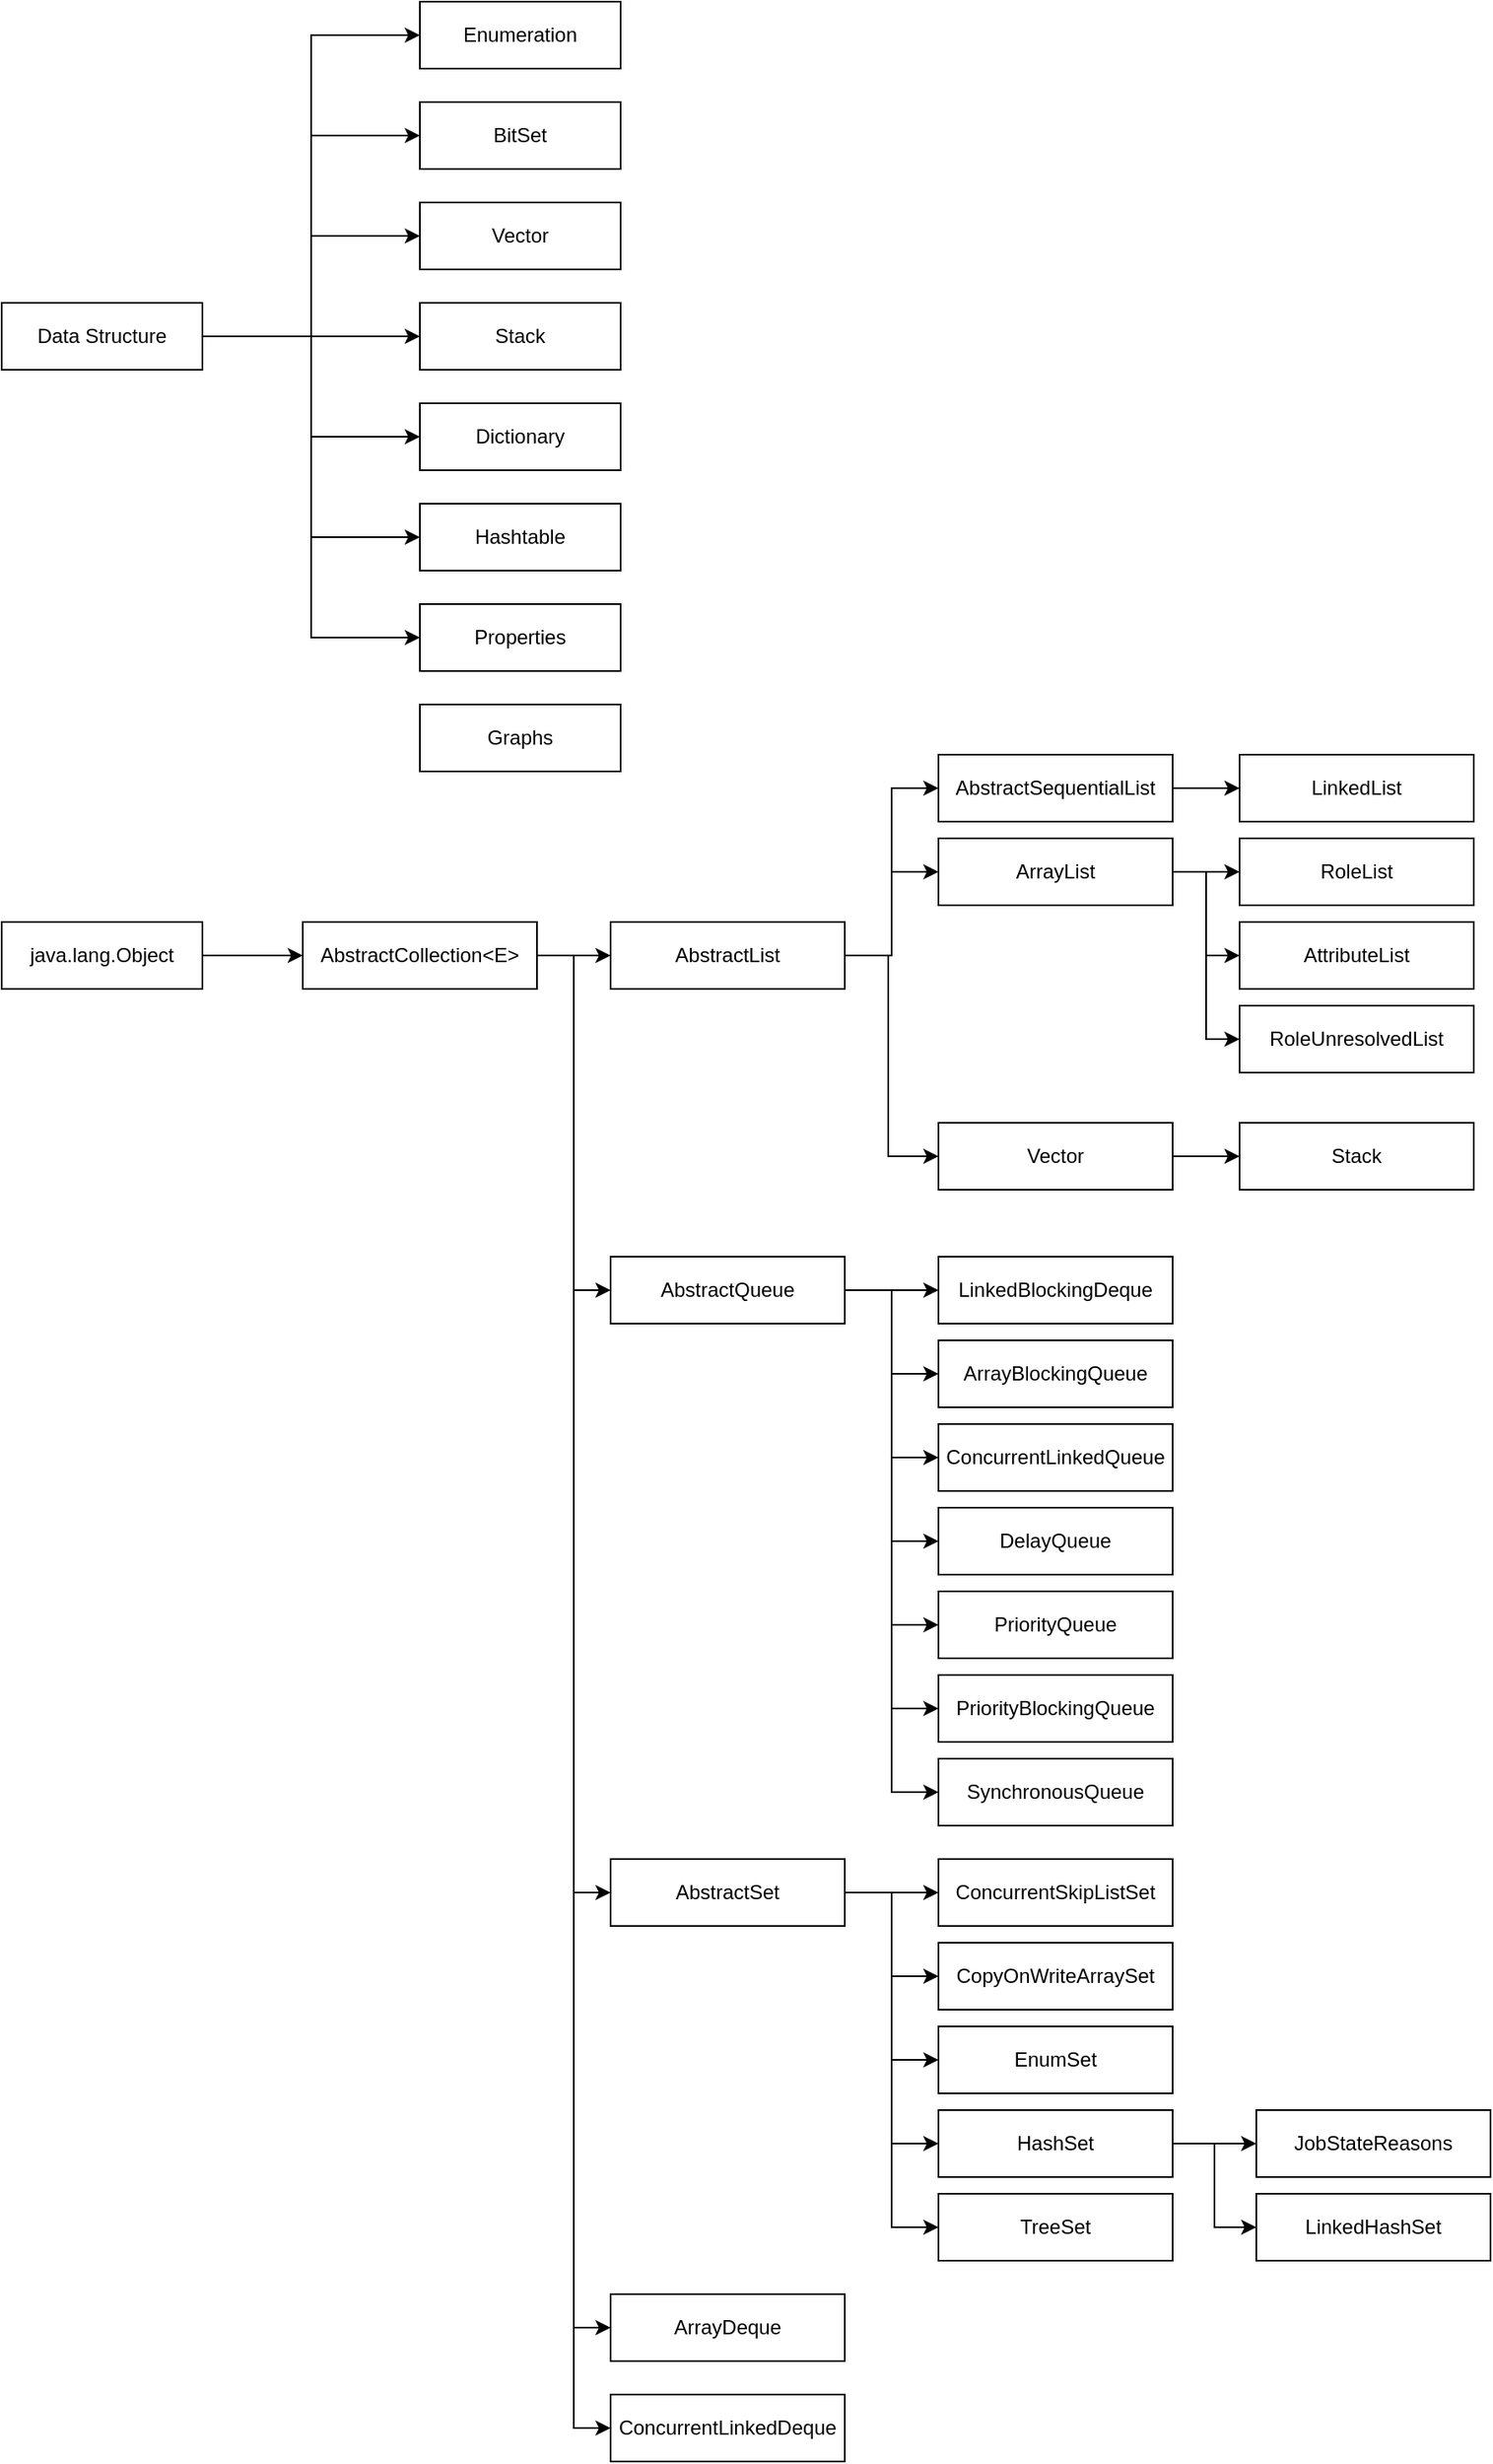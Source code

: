 <mxfile version="11.0.0" type="device"><diagram id="OM3V4lqB_aMLCxfVo0jB" name="Page-1"><mxGraphModel dx="1650" dy="1005" grid="1" gridSize="10" guides="1" tooltips="1" connect="1" arrows="1" fold="1" page="1" pageScale="1" pageWidth="1169" pageHeight="827" math="0" shadow="0"><root><mxCell id="0"/><mxCell id="1" parent="0"/><mxCell id="aLhRH5z5d5Gh8Z1M_EgW-9" style="edgeStyle=orthogonalEdgeStyle;rounded=0;orthogonalLoop=1;jettySize=auto;html=1;exitX=1;exitY=0.5;exitDx=0;exitDy=0;entryX=0;entryY=0.5;entryDx=0;entryDy=0;" edge="1" parent="1" source="aLhRH5z5d5Gh8Z1M_EgW-1" target="aLhRH5z5d5Gh8Z1M_EgW-2"><mxGeometry relative="1" as="geometry"/></mxCell><mxCell id="aLhRH5z5d5Gh8Z1M_EgW-10" style="edgeStyle=orthogonalEdgeStyle;rounded=0;orthogonalLoop=1;jettySize=auto;html=1;exitX=1;exitY=0.5;exitDx=0;exitDy=0;entryX=0;entryY=0.5;entryDx=0;entryDy=0;" edge="1" parent="1" source="aLhRH5z5d5Gh8Z1M_EgW-1" target="aLhRH5z5d5Gh8Z1M_EgW-3"><mxGeometry relative="1" as="geometry"/></mxCell><mxCell id="aLhRH5z5d5Gh8Z1M_EgW-11" style="edgeStyle=orthogonalEdgeStyle;rounded=0;orthogonalLoop=1;jettySize=auto;html=1;exitX=1;exitY=0.5;exitDx=0;exitDy=0;entryX=0;entryY=0.5;entryDx=0;entryDy=0;" edge="1" parent="1" source="aLhRH5z5d5Gh8Z1M_EgW-1" target="aLhRH5z5d5Gh8Z1M_EgW-4"><mxGeometry relative="1" as="geometry"/></mxCell><mxCell id="aLhRH5z5d5Gh8Z1M_EgW-12" style="edgeStyle=orthogonalEdgeStyle;rounded=0;orthogonalLoop=1;jettySize=auto;html=1;exitX=1;exitY=0.5;exitDx=0;exitDy=0;entryX=0;entryY=0.5;entryDx=0;entryDy=0;" edge="1" parent="1" source="aLhRH5z5d5Gh8Z1M_EgW-1" target="aLhRH5z5d5Gh8Z1M_EgW-5"><mxGeometry relative="1" as="geometry"/></mxCell><mxCell id="aLhRH5z5d5Gh8Z1M_EgW-13" style="edgeStyle=orthogonalEdgeStyle;rounded=0;orthogonalLoop=1;jettySize=auto;html=1;exitX=1;exitY=0.5;exitDx=0;exitDy=0;entryX=0;entryY=0.5;entryDx=0;entryDy=0;" edge="1" parent="1" source="aLhRH5z5d5Gh8Z1M_EgW-1" target="aLhRH5z5d5Gh8Z1M_EgW-6"><mxGeometry relative="1" as="geometry"/></mxCell><mxCell id="aLhRH5z5d5Gh8Z1M_EgW-14" style="edgeStyle=orthogonalEdgeStyle;rounded=0;orthogonalLoop=1;jettySize=auto;html=1;exitX=1;exitY=0.5;exitDx=0;exitDy=0;entryX=0;entryY=0.5;entryDx=0;entryDy=0;" edge="1" parent="1" source="aLhRH5z5d5Gh8Z1M_EgW-1" target="aLhRH5z5d5Gh8Z1M_EgW-7"><mxGeometry relative="1" as="geometry"/></mxCell><mxCell id="aLhRH5z5d5Gh8Z1M_EgW-15" style="edgeStyle=orthogonalEdgeStyle;rounded=0;orthogonalLoop=1;jettySize=auto;html=1;exitX=1;exitY=0.5;exitDx=0;exitDy=0;entryX=0;entryY=0.5;entryDx=0;entryDy=0;" edge="1" parent="1" source="aLhRH5z5d5Gh8Z1M_EgW-1" target="aLhRH5z5d5Gh8Z1M_EgW-8"><mxGeometry relative="1" as="geometry"/></mxCell><mxCell id="aLhRH5z5d5Gh8Z1M_EgW-1" value="Data Structure" style="rounded=0;whiteSpace=wrap;html=1;" vertex="1" parent="1"><mxGeometry x="20" y="200" width="120" height="40" as="geometry"/></mxCell><mxCell id="aLhRH5z5d5Gh8Z1M_EgW-2" value="Enumeration" style="rounded=0;whiteSpace=wrap;html=1;" vertex="1" parent="1"><mxGeometry x="270" y="20" width="120" height="40" as="geometry"/></mxCell><mxCell id="aLhRH5z5d5Gh8Z1M_EgW-3" value="BitSet" style="rounded=0;whiteSpace=wrap;html=1;" vertex="1" parent="1"><mxGeometry x="270" y="80" width="120" height="40" as="geometry"/></mxCell><mxCell id="aLhRH5z5d5Gh8Z1M_EgW-4" value="Vector" style="rounded=0;whiteSpace=wrap;html=1;" vertex="1" parent="1"><mxGeometry x="270" y="140" width="120" height="40" as="geometry"/></mxCell><mxCell id="aLhRH5z5d5Gh8Z1M_EgW-5" value="Stack" style="rounded=0;whiteSpace=wrap;html=1;" vertex="1" parent="1"><mxGeometry x="270" y="200" width="120" height="40" as="geometry"/></mxCell><mxCell id="aLhRH5z5d5Gh8Z1M_EgW-6" value="Dictionary" style="rounded=0;whiteSpace=wrap;html=1;" vertex="1" parent="1"><mxGeometry x="270" y="260" width="120" height="40" as="geometry"/></mxCell><mxCell id="aLhRH5z5d5Gh8Z1M_EgW-7" value="Hashtable" style="rounded=0;whiteSpace=wrap;html=1;" vertex="1" parent="1"><mxGeometry x="270" y="320" width="120" height="40" as="geometry"/></mxCell><mxCell id="aLhRH5z5d5Gh8Z1M_EgW-8" value="Properties" style="rounded=0;whiteSpace=wrap;html=1;" vertex="1" parent="1"><mxGeometry x="270" y="380" width="120" height="40" as="geometry"/></mxCell><mxCell id="aLhRH5z5d5Gh8Z1M_EgW-23" style="edgeStyle=orthogonalEdgeStyle;rounded=0;orthogonalLoop=1;jettySize=auto;html=1;exitX=1;exitY=0.5;exitDx=0;exitDy=0;entryX=0;entryY=0.5;entryDx=0;entryDy=0;" edge="1" parent="1" source="aLhRH5z5d5Gh8Z1M_EgW-16" target="aLhRH5z5d5Gh8Z1M_EgW-17"><mxGeometry relative="1" as="geometry"/></mxCell><mxCell id="aLhRH5z5d5Gh8Z1M_EgW-16" value="java.lang.Object" style="rounded=0;whiteSpace=wrap;html=1;" vertex="1" parent="1"><mxGeometry x="20" y="570" width="120" height="40" as="geometry"/></mxCell><mxCell id="aLhRH5z5d5Gh8Z1M_EgW-24" style="edgeStyle=orthogonalEdgeStyle;rounded=0;orthogonalLoop=1;jettySize=auto;html=1;exitX=1;exitY=0.5;exitDx=0;exitDy=0;entryX=0;entryY=0.5;entryDx=0;entryDy=0;" edge="1" parent="1" source="aLhRH5z5d5Gh8Z1M_EgW-17" target="aLhRH5z5d5Gh8Z1M_EgW-18"><mxGeometry relative="1" as="geometry"/></mxCell><mxCell id="aLhRH5z5d5Gh8Z1M_EgW-25" style="edgeStyle=orthogonalEdgeStyle;rounded=0;orthogonalLoop=1;jettySize=auto;html=1;exitX=1;exitY=0.5;exitDx=0;exitDy=0;entryX=0;entryY=0.5;entryDx=0;entryDy=0;" edge="1" parent="1" source="aLhRH5z5d5Gh8Z1M_EgW-17" target="aLhRH5z5d5Gh8Z1M_EgW-19"><mxGeometry relative="1" as="geometry"/></mxCell><mxCell id="aLhRH5z5d5Gh8Z1M_EgW-26" style="edgeStyle=orthogonalEdgeStyle;rounded=0;orthogonalLoop=1;jettySize=auto;html=1;exitX=1;exitY=0.5;exitDx=0;exitDy=0;entryX=0;entryY=0.5;entryDx=0;entryDy=0;" edge="1" parent="1" source="aLhRH5z5d5Gh8Z1M_EgW-17" target="aLhRH5z5d5Gh8Z1M_EgW-20"><mxGeometry relative="1" as="geometry"/></mxCell><mxCell id="aLhRH5z5d5Gh8Z1M_EgW-27" style="edgeStyle=orthogonalEdgeStyle;rounded=0;orthogonalLoop=1;jettySize=auto;html=1;exitX=1;exitY=0.5;exitDx=0;exitDy=0;entryX=0;entryY=0.5;entryDx=0;entryDy=0;" edge="1" parent="1" source="aLhRH5z5d5Gh8Z1M_EgW-17" target="aLhRH5z5d5Gh8Z1M_EgW-21"><mxGeometry relative="1" as="geometry"/></mxCell><mxCell id="aLhRH5z5d5Gh8Z1M_EgW-28" style="edgeStyle=orthogonalEdgeStyle;rounded=0;orthogonalLoop=1;jettySize=auto;html=1;exitX=1;exitY=0.5;exitDx=0;exitDy=0;entryX=0;entryY=0.5;entryDx=0;entryDy=0;" edge="1" parent="1" source="aLhRH5z5d5Gh8Z1M_EgW-17" target="aLhRH5z5d5Gh8Z1M_EgW-22"><mxGeometry relative="1" as="geometry"/></mxCell><mxCell id="aLhRH5z5d5Gh8Z1M_EgW-17" value="AbstractCollection&amp;lt;E&amp;gt;" style="rounded=0;whiteSpace=wrap;html=1;" vertex="1" parent="1"><mxGeometry x="200" y="570" width="140" height="40" as="geometry"/></mxCell><mxCell id="aLhRH5z5d5Gh8Z1M_EgW-30" style="edgeStyle=orthogonalEdgeStyle;rounded=0;orthogonalLoop=1;jettySize=auto;html=1;" edge="1" parent="1" source="aLhRH5z5d5Gh8Z1M_EgW-18" target="aLhRH5z5d5Gh8Z1M_EgW-29"><mxGeometry relative="1" as="geometry"><Array as="points"><mxPoint x="550" y="590"/><mxPoint x="550" y="710"/></Array></mxGeometry></mxCell><mxCell id="aLhRH5z5d5Gh8Z1M_EgW-34" style="edgeStyle=orthogonalEdgeStyle;rounded=0;orthogonalLoop=1;jettySize=auto;html=1;exitX=1;exitY=0.5;exitDx=0;exitDy=0;entryX=0;entryY=0.5;entryDx=0;entryDy=0;" edge="1" parent="1" source="aLhRH5z5d5Gh8Z1M_EgW-18" target="aLhRH5z5d5Gh8Z1M_EgW-33"><mxGeometry relative="1" as="geometry"/></mxCell><mxCell id="aLhRH5z5d5Gh8Z1M_EgW-36" style="edgeStyle=orthogonalEdgeStyle;rounded=0;orthogonalLoop=1;jettySize=auto;html=1;exitX=1;exitY=0.5;exitDx=0;exitDy=0;entryX=0;entryY=0.5;entryDx=0;entryDy=0;" edge="1" parent="1" source="aLhRH5z5d5Gh8Z1M_EgW-18" target="aLhRH5z5d5Gh8Z1M_EgW-35"><mxGeometry relative="1" as="geometry"/></mxCell><mxCell id="aLhRH5z5d5Gh8Z1M_EgW-18" value="AbstractList" style="rounded=0;whiteSpace=wrap;html=1;" vertex="1" parent="1"><mxGeometry x="384" y="570" width="140" height="40" as="geometry"/></mxCell><mxCell id="aLhRH5z5d5Gh8Z1M_EgW-52" style="edgeStyle=orthogonalEdgeStyle;rounded=0;orthogonalLoop=1;jettySize=auto;html=1;exitX=1;exitY=0.5;exitDx=0;exitDy=0;entryX=0;entryY=0.5;entryDx=0;entryDy=0;" edge="1" parent="1" source="aLhRH5z5d5Gh8Z1M_EgW-19" target="aLhRH5z5d5Gh8Z1M_EgW-51"><mxGeometry relative="1" as="geometry"/></mxCell><mxCell id="aLhRH5z5d5Gh8Z1M_EgW-59" style="edgeStyle=orthogonalEdgeStyle;rounded=0;orthogonalLoop=1;jettySize=auto;html=1;exitX=1;exitY=0.5;exitDx=0;exitDy=0;entryX=0;entryY=0.5;entryDx=0;entryDy=0;" edge="1" parent="1" source="aLhRH5z5d5Gh8Z1M_EgW-19" target="aLhRH5z5d5Gh8Z1M_EgW-58"><mxGeometry relative="1" as="geometry"/></mxCell><mxCell id="aLhRH5z5d5Gh8Z1M_EgW-61" style="edgeStyle=orthogonalEdgeStyle;rounded=0;orthogonalLoop=1;jettySize=auto;html=1;exitX=1;exitY=0.5;exitDx=0;exitDy=0;entryX=0;entryY=0.5;entryDx=0;entryDy=0;" edge="1" parent="1" source="aLhRH5z5d5Gh8Z1M_EgW-19" target="aLhRH5z5d5Gh8Z1M_EgW-60"><mxGeometry relative="1" as="geometry"/></mxCell><mxCell id="aLhRH5z5d5Gh8Z1M_EgW-63" style="edgeStyle=orthogonalEdgeStyle;rounded=0;orthogonalLoop=1;jettySize=auto;html=1;exitX=1;exitY=0.5;exitDx=0;exitDy=0;entryX=0;entryY=0.5;entryDx=0;entryDy=0;" edge="1" parent="1" source="aLhRH5z5d5Gh8Z1M_EgW-19" target="aLhRH5z5d5Gh8Z1M_EgW-62"><mxGeometry relative="1" as="geometry"/></mxCell><mxCell id="aLhRH5z5d5Gh8Z1M_EgW-65" style="edgeStyle=orthogonalEdgeStyle;rounded=0;orthogonalLoop=1;jettySize=auto;html=1;exitX=1;exitY=0.5;exitDx=0;exitDy=0;entryX=0;entryY=0.5;entryDx=0;entryDy=0;" edge="1" parent="1" source="aLhRH5z5d5Gh8Z1M_EgW-19" target="aLhRH5z5d5Gh8Z1M_EgW-64"><mxGeometry relative="1" as="geometry"/></mxCell><mxCell id="aLhRH5z5d5Gh8Z1M_EgW-73" style="edgeStyle=orthogonalEdgeStyle;rounded=0;orthogonalLoop=1;jettySize=auto;html=1;entryX=0;entryY=0.5;entryDx=0;entryDy=0;" edge="1" parent="1" source="aLhRH5z5d5Gh8Z1M_EgW-19" target="aLhRH5z5d5Gh8Z1M_EgW-72"><mxGeometry relative="1" as="geometry"/></mxCell><mxCell id="aLhRH5z5d5Gh8Z1M_EgW-75" style="edgeStyle=orthogonalEdgeStyle;rounded=0;orthogonalLoop=1;jettySize=auto;html=1;exitX=1;exitY=0.5;exitDx=0;exitDy=0;entryX=0;entryY=0.5;entryDx=0;entryDy=0;" edge="1" parent="1" source="aLhRH5z5d5Gh8Z1M_EgW-19" target="aLhRH5z5d5Gh8Z1M_EgW-74"><mxGeometry relative="1" as="geometry"/></mxCell><mxCell id="aLhRH5z5d5Gh8Z1M_EgW-19" value="AbstractQueue" style="rounded=0;whiteSpace=wrap;html=1;" vertex="1" parent="1"><mxGeometry x="384" y="770" width="140" height="40" as="geometry"/></mxCell><mxCell id="aLhRH5z5d5Gh8Z1M_EgW-80" style="edgeStyle=orthogonalEdgeStyle;rounded=0;orthogonalLoop=1;jettySize=auto;html=1;exitX=1;exitY=0.5;exitDx=0;exitDy=0;entryX=0;entryY=0.5;entryDx=0;entryDy=0;" edge="1" parent="1" source="aLhRH5z5d5Gh8Z1M_EgW-20" target="aLhRH5z5d5Gh8Z1M_EgW-79"><mxGeometry relative="1" as="geometry"/></mxCell><mxCell id="aLhRH5z5d5Gh8Z1M_EgW-85" style="edgeStyle=orthogonalEdgeStyle;rounded=0;orthogonalLoop=1;jettySize=auto;html=1;exitX=1;exitY=0.5;exitDx=0;exitDy=0;entryX=0;entryY=0.5;entryDx=0;entryDy=0;" edge="1" parent="1" source="aLhRH5z5d5Gh8Z1M_EgW-20" target="aLhRH5z5d5Gh8Z1M_EgW-81"><mxGeometry relative="1" as="geometry"/></mxCell><mxCell id="aLhRH5z5d5Gh8Z1M_EgW-86" style="edgeStyle=orthogonalEdgeStyle;rounded=0;orthogonalLoop=1;jettySize=auto;html=1;exitX=1;exitY=0.5;exitDx=0;exitDy=0;entryX=0;entryY=0.5;entryDx=0;entryDy=0;" edge="1" parent="1" source="aLhRH5z5d5Gh8Z1M_EgW-20" target="aLhRH5z5d5Gh8Z1M_EgW-82"><mxGeometry relative="1" as="geometry"/></mxCell><mxCell id="aLhRH5z5d5Gh8Z1M_EgW-87" style="edgeStyle=orthogonalEdgeStyle;rounded=0;orthogonalLoop=1;jettySize=auto;html=1;exitX=1;exitY=0.5;exitDx=0;exitDy=0;entryX=0;entryY=0.5;entryDx=0;entryDy=0;" edge="1" parent="1" source="aLhRH5z5d5Gh8Z1M_EgW-20" target="aLhRH5z5d5Gh8Z1M_EgW-83"><mxGeometry relative="1" as="geometry"/></mxCell><mxCell id="aLhRH5z5d5Gh8Z1M_EgW-88" style="edgeStyle=orthogonalEdgeStyle;rounded=0;orthogonalLoop=1;jettySize=auto;html=1;exitX=1;exitY=0.5;exitDx=0;exitDy=0;entryX=0;entryY=0.5;entryDx=0;entryDy=0;" edge="1" parent="1" source="aLhRH5z5d5Gh8Z1M_EgW-20" target="aLhRH5z5d5Gh8Z1M_EgW-84"><mxGeometry relative="1" as="geometry"/></mxCell><mxCell id="aLhRH5z5d5Gh8Z1M_EgW-20" value="AbstractSet" style="rounded=0;whiteSpace=wrap;html=1;" vertex="1" parent="1"><mxGeometry x="384" y="1130" width="140" height="40" as="geometry"/></mxCell><mxCell id="aLhRH5z5d5Gh8Z1M_EgW-21" value="ArrayDeque" style="rounded=0;whiteSpace=wrap;html=1;" vertex="1" parent="1"><mxGeometry x="384" y="1390" width="140" height="40" as="geometry"/></mxCell><mxCell id="aLhRH5z5d5Gh8Z1M_EgW-22" value="ConcurrentLinkedDeque" style="rounded=0;whiteSpace=wrap;html=1;" vertex="1" parent="1"><mxGeometry x="384" y="1450" width="140" height="40" as="geometry"/></mxCell><mxCell id="aLhRH5z5d5Gh8Z1M_EgW-32" style="edgeStyle=orthogonalEdgeStyle;rounded=0;orthogonalLoop=1;jettySize=auto;html=1;exitX=1;exitY=0.5;exitDx=0;exitDy=0;entryX=0;entryY=0.5;entryDx=0;entryDy=0;" edge="1" parent="1" source="aLhRH5z5d5Gh8Z1M_EgW-29" target="aLhRH5z5d5Gh8Z1M_EgW-31"><mxGeometry relative="1" as="geometry"/></mxCell><mxCell id="aLhRH5z5d5Gh8Z1M_EgW-29" value="Vector" style="rounded=0;whiteSpace=wrap;html=1;" vertex="1" parent="1"><mxGeometry x="580" y="690" width="140" height="40" as="geometry"/></mxCell><mxCell id="aLhRH5z5d5Gh8Z1M_EgW-31" value="Stack" style="rounded=0;whiteSpace=wrap;html=1;" vertex="1" parent="1"><mxGeometry x="760" y="690" width="140" height="40" as="geometry"/></mxCell><mxCell id="aLhRH5z5d5Gh8Z1M_EgW-67" style="edgeStyle=orthogonalEdgeStyle;rounded=0;orthogonalLoop=1;jettySize=auto;html=1;exitX=1;exitY=0.5;exitDx=0;exitDy=0;entryX=0;entryY=0.5;entryDx=0;entryDy=0;" edge="1" parent="1" source="aLhRH5z5d5Gh8Z1M_EgW-33" target="aLhRH5z5d5Gh8Z1M_EgW-66"><mxGeometry relative="1" as="geometry"/></mxCell><mxCell id="aLhRH5z5d5Gh8Z1M_EgW-69" style="edgeStyle=orthogonalEdgeStyle;rounded=0;orthogonalLoop=1;jettySize=auto;html=1;exitX=1;exitY=0.5;exitDx=0;exitDy=0;entryX=0;entryY=0.5;entryDx=0;entryDy=0;" edge="1" parent="1" source="aLhRH5z5d5Gh8Z1M_EgW-33" target="aLhRH5z5d5Gh8Z1M_EgW-68"><mxGeometry relative="1" as="geometry"/></mxCell><mxCell id="aLhRH5z5d5Gh8Z1M_EgW-78" style="edgeStyle=orthogonalEdgeStyle;rounded=0;orthogonalLoop=1;jettySize=auto;html=1;exitX=1;exitY=0.5;exitDx=0;exitDy=0;entryX=0;entryY=0.5;entryDx=0;entryDy=0;" edge="1" parent="1" source="aLhRH5z5d5Gh8Z1M_EgW-33" target="aLhRH5z5d5Gh8Z1M_EgW-76"><mxGeometry relative="1" as="geometry"/></mxCell><mxCell id="aLhRH5z5d5Gh8Z1M_EgW-33" value="ArrayList" style="rounded=0;whiteSpace=wrap;html=1;" vertex="1" parent="1"><mxGeometry x="580" y="520" width="140" height="40" as="geometry"/></mxCell><mxCell id="aLhRH5z5d5Gh8Z1M_EgW-38" style="edgeStyle=orthogonalEdgeStyle;rounded=0;orthogonalLoop=1;jettySize=auto;html=1;entryX=0;entryY=0.5;entryDx=0;entryDy=0;" edge="1" parent="1" source="aLhRH5z5d5Gh8Z1M_EgW-35" target="aLhRH5z5d5Gh8Z1M_EgW-37"><mxGeometry relative="1" as="geometry"/></mxCell><mxCell id="aLhRH5z5d5Gh8Z1M_EgW-35" value="AbstractSequentialList" style="rounded=0;whiteSpace=wrap;html=1;" vertex="1" parent="1"><mxGeometry x="580" y="470" width="140" height="40" as="geometry"/></mxCell><mxCell id="aLhRH5z5d5Gh8Z1M_EgW-37" value="LinkedList" style="rounded=0;whiteSpace=wrap;html=1;" vertex="1" parent="1"><mxGeometry x="760" y="470" width="140" height="40" as="geometry"/></mxCell><mxCell id="aLhRH5z5d5Gh8Z1M_EgW-51" value="LinkedBlockingDeque" style="rounded=0;whiteSpace=wrap;html=1;" vertex="1" parent="1"><mxGeometry x="580" y="770" width="140" height="40" as="geometry"/></mxCell><mxCell id="aLhRH5z5d5Gh8Z1M_EgW-58" value="ArrayBlockingQueue" style="rounded=0;whiteSpace=wrap;html=1;" vertex="1" parent="1"><mxGeometry x="580" y="820" width="140" height="40" as="geometry"/></mxCell><mxCell id="aLhRH5z5d5Gh8Z1M_EgW-60" value="ConcurrentLinkedQueue" style="rounded=0;whiteSpace=wrap;html=1;" vertex="1" parent="1"><mxGeometry x="580" y="870" width="140" height="40" as="geometry"/></mxCell><mxCell id="aLhRH5z5d5Gh8Z1M_EgW-62" value="DelayQueue" style="rounded=0;whiteSpace=wrap;html=1;" vertex="1" parent="1"><mxGeometry x="580" y="920" width="140" height="40" as="geometry"/></mxCell><mxCell id="aLhRH5z5d5Gh8Z1M_EgW-64" value="PriorityQueue" style="rounded=0;whiteSpace=wrap;html=1;" vertex="1" parent="1"><mxGeometry x="580" y="970" width="140" height="40" as="geometry"/></mxCell><mxCell id="aLhRH5z5d5Gh8Z1M_EgW-66" value="RoleList" style="rounded=0;whiteSpace=wrap;html=1;" vertex="1" parent="1"><mxGeometry x="760" y="520" width="140" height="40" as="geometry"/></mxCell><mxCell id="aLhRH5z5d5Gh8Z1M_EgW-68" value="AttributeList" style="rounded=0;whiteSpace=wrap;html=1;" vertex="1" parent="1"><mxGeometry x="760" y="570" width="140" height="40" as="geometry"/></mxCell><mxCell id="aLhRH5z5d5Gh8Z1M_EgW-72" value="PriorityBlockingQueue" style="rounded=0;whiteSpace=wrap;html=1;" vertex="1" parent="1"><mxGeometry x="580" y="1020" width="140" height="40" as="geometry"/></mxCell><mxCell id="aLhRH5z5d5Gh8Z1M_EgW-74" value="SynchronousQueue" style="rounded=0;whiteSpace=wrap;html=1;" vertex="1" parent="1"><mxGeometry x="580" y="1070" width="140" height="40" as="geometry"/></mxCell><mxCell id="aLhRH5z5d5Gh8Z1M_EgW-76" value="RoleUnresolvedList" style="rounded=0;whiteSpace=wrap;html=1;" vertex="1" parent="1"><mxGeometry x="760" y="620" width="140" height="40" as="geometry"/></mxCell><mxCell id="aLhRH5z5d5Gh8Z1M_EgW-79" value="ConcurrentSkipListSet" style="rounded=0;whiteSpace=wrap;html=1;" vertex="1" parent="1"><mxGeometry x="580" y="1130" width="140" height="40" as="geometry"/></mxCell><mxCell id="aLhRH5z5d5Gh8Z1M_EgW-81" value="CopyOnWriteArraySet" style="rounded=0;whiteSpace=wrap;html=1;" vertex="1" parent="1"><mxGeometry x="580" y="1180" width="140" height="40" as="geometry"/></mxCell><mxCell id="aLhRH5z5d5Gh8Z1M_EgW-82" value="EnumSet" style="rounded=0;whiteSpace=wrap;html=1;" vertex="1" parent="1"><mxGeometry x="580" y="1230" width="140" height="40" as="geometry"/></mxCell><mxCell id="aLhRH5z5d5Gh8Z1M_EgW-91" style="edgeStyle=orthogonalEdgeStyle;rounded=0;orthogonalLoop=1;jettySize=auto;html=1;exitX=1;exitY=0.5;exitDx=0;exitDy=0;entryX=0;entryY=0.5;entryDx=0;entryDy=0;" edge="1" parent="1" source="aLhRH5z5d5Gh8Z1M_EgW-83" target="aLhRH5z5d5Gh8Z1M_EgW-89"><mxGeometry relative="1" as="geometry"/></mxCell><mxCell id="aLhRH5z5d5Gh8Z1M_EgW-92" style="edgeStyle=orthogonalEdgeStyle;rounded=0;orthogonalLoop=1;jettySize=auto;html=1;exitX=1;exitY=0.5;exitDx=0;exitDy=0;entryX=0;entryY=0.5;entryDx=0;entryDy=0;" edge="1" parent="1" source="aLhRH5z5d5Gh8Z1M_EgW-83" target="aLhRH5z5d5Gh8Z1M_EgW-90"><mxGeometry relative="1" as="geometry"/></mxCell><mxCell id="aLhRH5z5d5Gh8Z1M_EgW-83" value="HashSet" style="rounded=0;whiteSpace=wrap;html=1;" vertex="1" parent="1"><mxGeometry x="580" y="1280" width="140" height="40" as="geometry"/></mxCell><mxCell id="aLhRH5z5d5Gh8Z1M_EgW-84" value="TreeSet" style="rounded=0;whiteSpace=wrap;html=1;" vertex="1" parent="1"><mxGeometry x="580" y="1330" width="140" height="40" as="geometry"/></mxCell><mxCell id="aLhRH5z5d5Gh8Z1M_EgW-89" value="JobStateReasons" style="rounded=0;whiteSpace=wrap;html=1;" vertex="1" parent="1"><mxGeometry x="770" y="1280" width="140" height="40" as="geometry"/></mxCell><mxCell id="aLhRH5z5d5Gh8Z1M_EgW-90" value="LinkedHashSet" style="rounded=0;whiteSpace=wrap;html=1;" vertex="1" parent="1"><mxGeometry x="770" y="1330" width="140" height="40" as="geometry"/></mxCell><mxCell id="aLhRH5z5d5Gh8Z1M_EgW-93" value="Graphs" style="rounded=0;whiteSpace=wrap;html=1;" vertex="1" parent="1"><mxGeometry x="270" y="440" width="120" height="40" as="geometry"/></mxCell></root></mxGraphModel></diagram></mxfile>